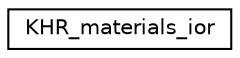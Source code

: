 digraph "Graphical Class Hierarchy"
{
 // LATEX_PDF_SIZE
  edge [fontname="Helvetica",fontsize="10",labelfontname="Helvetica",labelfontsize="10"];
  node [fontname="Helvetica",fontsize="10",shape=record];
  rankdir="LR";
  Node0 [label="KHR_materials_ior",height=0.2,width=0.4,color="black", fillcolor="white", style="filled",URL="$struct_k_h_r__materials__ior.html",tooltip=" "];
}
